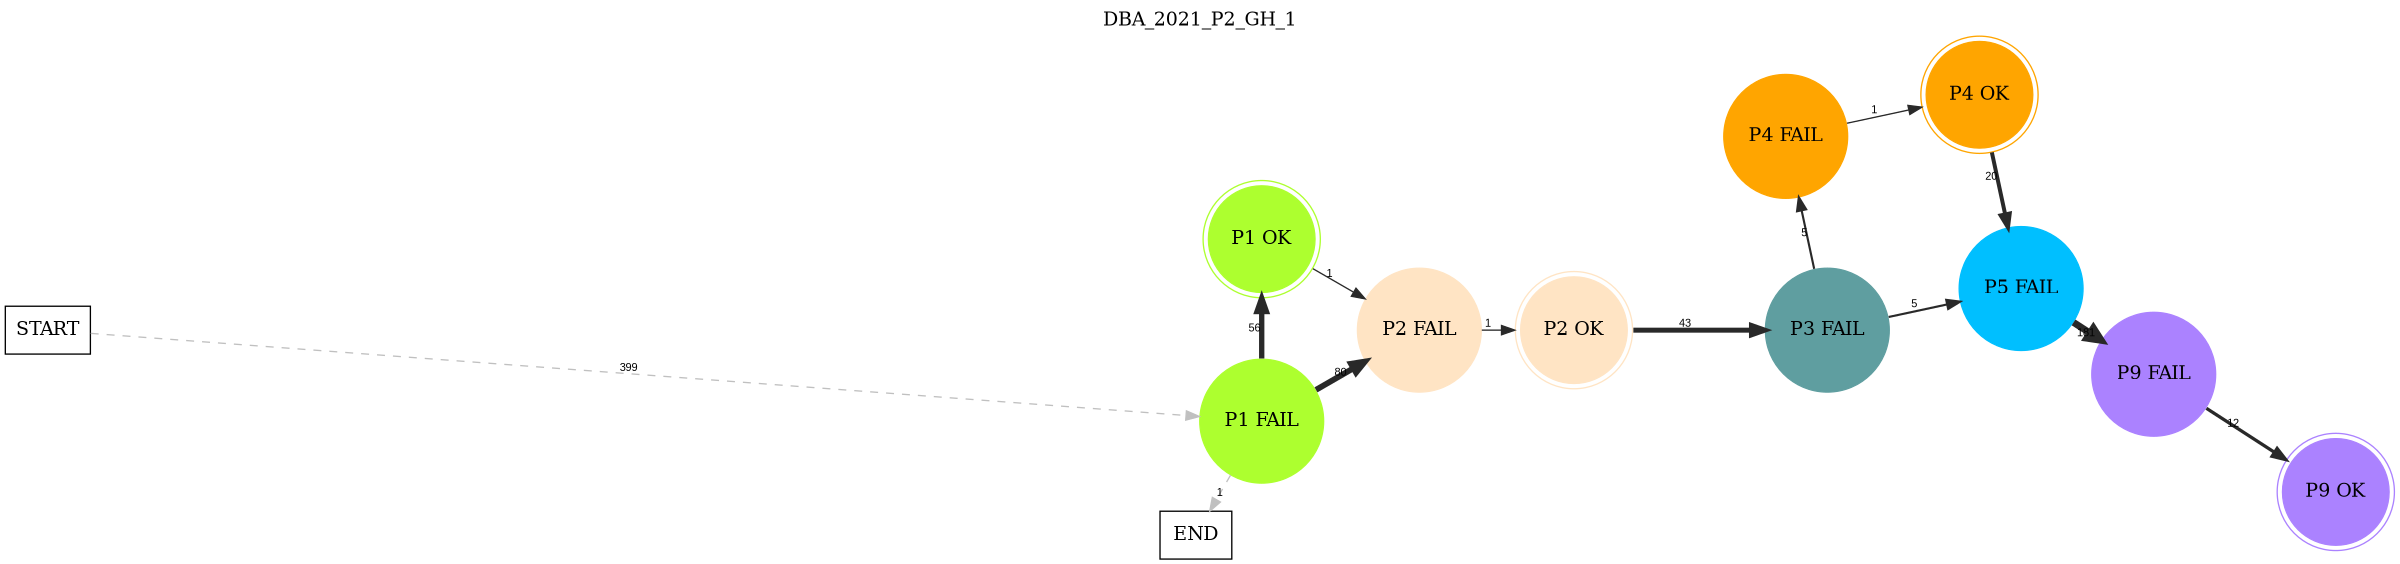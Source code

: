digraph DBA_2021_P2_GH_1 {
	labelloc="t";
	label=DBA_2021_P2_GH_1;
	dpi = 150
	size="16,11!";
	margin = 0;
layout=circo;
"START" [shape=box, fillcolor=white, style=filled, color=black]
"P1 FAIL" [shape=circle, color=greenyellow, style=filled]
"P1 OK" [shape=circle, color=greenyellow, peripheries=2, style=filled]
"P2 FAIL" [shape=circle, color=bisque, style=filled]
"P2 OK" [shape=circle, color=bisque, peripheries=2, style=filled]
"P3 FAIL" [shape=circle, color=cadetblue, style=filled]
"P4 FAIL" [shape=circle, color=orange, style=filled]
"P4 OK" [shape=circle, color=orange, peripheries=2, style=filled]
"P5 FAIL" [shape=circle, color=deepskyblue, style=filled]
"P9 FAIL" [shape=circle, color=mediumpurple1, style=filled]
"P9 OK" [shape=circle, color=mediumpurple1, peripheries=2, style=filled]
"END" [shape=box, fillcolor=white, style=filled, color=black]
"START" -> "P1 FAIL" [ style = dashed color=grey label ="399" labelfloat=false fontname="Arial" fontsize=8]

"P1 FAIL" -> "P1 OK" [ color=grey16 penwidth = "4.02535169073515"label ="56" labelfloat=false fontname="Arial" fontsize=8]

"P1 FAIL" -> "P2 FAIL" [ color=grey16 penwidth = "4.38202663467388"label ="80" labelfloat=false fontname="Arial" fontsize=8]

"P1 FAIL" -> "END" [ style = dashed color=grey label ="1" labelfloat=false fontname="Arial" fontsize=8]

"P1 OK" -> "P2 FAIL" [ color=grey16 penwidth = "1"label ="1" labelfloat=false fontname="Arial" fontsize=8]

"P2 FAIL" -> "P2 OK" [ color=grey16 penwidth = "1"label ="1" labelfloat=false fontname="Arial" fontsize=8]

"P2 OK" -> "P3 FAIL" [ color=grey16 penwidth = "3.76120011569356"label ="43" labelfloat=false fontname="Arial" fontsize=8]

"P3 FAIL" -> "P4 FAIL" [ color=grey16 penwidth = "1.6094379124341"label ="5" labelfloat=false fontname="Arial" fontsize=8]

"P3 FAIL" -> "P5 FAIL" [ color=grey16 penwidth = "1.6094379124341"label ="5" labelfloat=false fontname="Arial" fontsize=8]

"P4 FAIL" -> "P4 OK" [ color=grey16 penwidth = "1"label ="1" labelfloat=false fontname="Arial" fontsize=8]

"P4 OK" -> "P5 FAIL" [ color=grey16 penwidth = "2.99573227355399"label ="20" labelfloat=false fontname="Arial" fontsize=8]

"P5 FAIL" -> "P9 FAIL" [ color=grey16 penwidth = "5.19849703126583"label ="181" labelfloat=false fontname="Arial" fontsize=8]

"P9 FAIL" -> "P9 OK" [ color=grey16 penwidth = "2.484906649788"label ="12" labelfloat=false fontname="Arial" fontsize=8]

}
